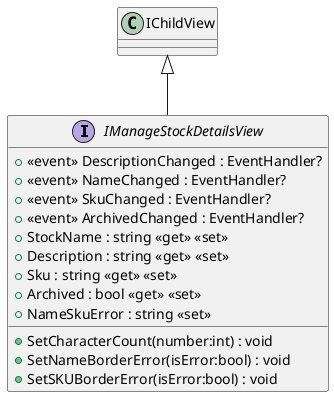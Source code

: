 @startuml
interface IManageStockDetailsView {
    +  <<event>> DescriptionChanged : EventHandler? 
    +  <<event>> NameChanged : EventHandler? 
    +  <<event>> SkuChanged : EventHandler? 
    +  <<event>> ArchivedChanged : EventHandler? 
    + StockName : string <<get>> <<set>>
    + Description : string <<get>> <<set>>
    + Sku : string <<get>> <<set>>
    + Archived : bool <<get>> <<set>>
    + SetCharacterCount(number:int) : void
    + NameSkuError : string <<set>>
    + SetNameBorderError(isError:bool) : void
    + SetSKUBorderError(isError:bool) : void
}
IChildView <|-- IManageStockDetailsView
@enduml
